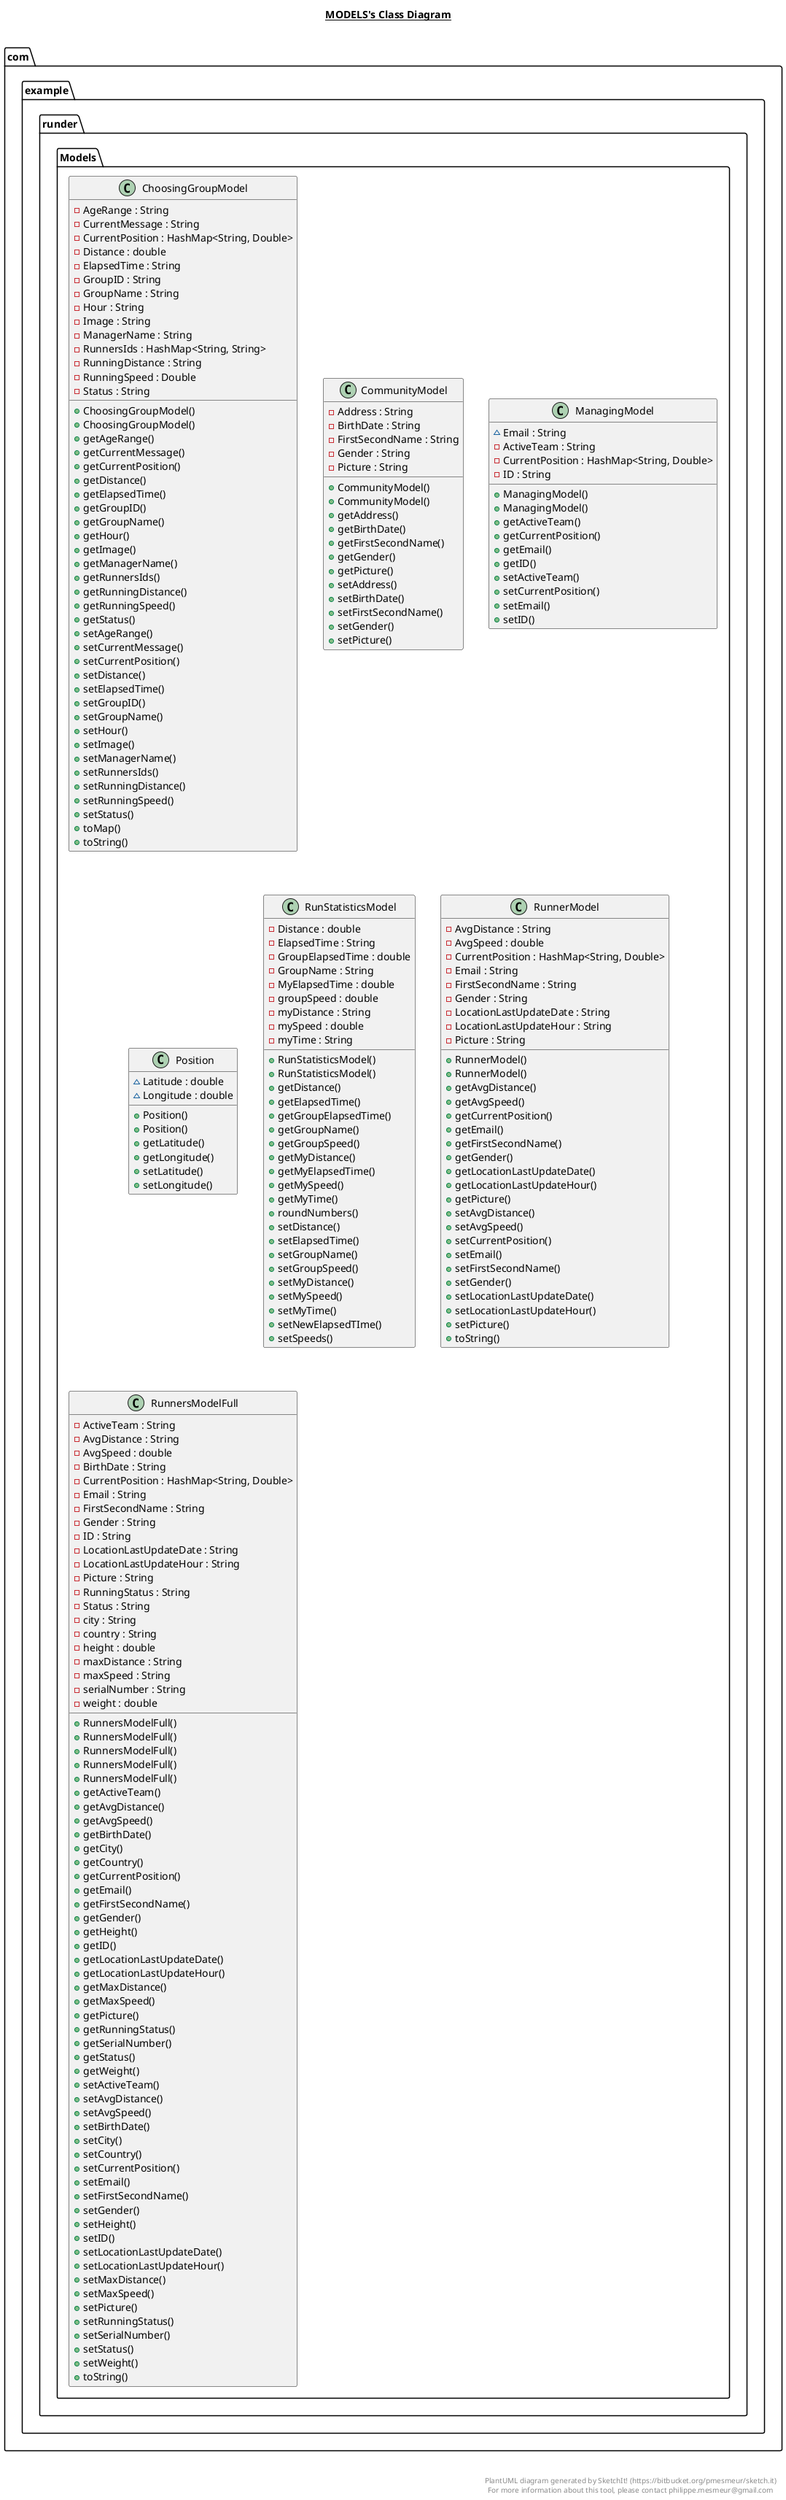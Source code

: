 @startuml

title __MODELS's Class Diagram__\n

  namespace com.example.runder {
    namespace Models {
      class com.example.runder.Models.ChoosingGroupModel {
          - AgeRange : String
          - CurrentMessage : String
          - CurrentPosition : HashMap<String, Double>
          - Distance : double
          - ElapsedTime : String
          - GroupID : String
          - GroupName : String
          - Hour : String
          - Image : String
          - ManagerName : String
          - RunnersIds : HashMap<String, String>
          - RunningDistance : String
          - RunningSpeed : Double
          - Status : String
          + ChoosingGroupModel()
          + ChoosingGroupModel()
          + getAgeRange()
          + getCurrentMessage()
          + getCurrentPosition()
          + getDistance()
          + getElapsedTime()
          + getGroupID()
          + getGroupName()
          + getHour()
          + getImage()
          + getManagerName()
          + getRunnersIds()
          + getRunningDistance()
          + getRunningSpeed()
          + getStatus()
          + setAgeRange()
          + setCurrentMessage()
          + setCurrentPosition()
          + setDistance()
          + setElapsedTime()
          + setGroupID()
          + setGroupName()
          + setHour()
          + setImage()
          + setManagerName()
          + setRunnersIds()
          + setRunningDistance()
          + setRunningSpeed()
          + setStatus()
          + toMap()
          + toString()
      }
    }
  }
  

  namespace com.example.runder {
    namespace Models {
      class com.example.runder.Models.CommunityModel {
          - Address : String
          - BirthDate : String
          - FirstSecondName : String
          - Gender : String
          - Picture : String
          + CommunityModel()
          + CommunityModel()
          + getAddress()
          + getBirthDate()
          + getFirstSecondName()
          + getGender()
          + getPicture()
          + setAddress()
          + setBirthDate()
          + setFirstSecondName()
          + setGender()
          + setPicture()
      }
    }
  }
  

  namespace com.example.runder {
    namespace Models {
      class com.example.runder.Models.ManagingModel {
          ~ Email : String
          - ActiveTeam : String
          - CurrentPosition : HashMap<String, Double>
          - ID : String
          + ManagingModel()
          + ManagingModel()
          + getActiveTeam()
          + getCurrentPosition()
          + getEmail()
          + getID()
          + setActiveTeam()
          + setCurrentPosition()
          + setEmail()
          + setID()
      }
    }
  }
  

  namespace com.example.runder {
    namespace Models {
      class com.example.runder.Models.Position {
          ~ Latitude : double
          ~ Longitude : double
          + Position()
          + Position()
          + getLatitude()
          + getLongitude()
          + setLatitude()
          + setLongitude()
      }
    }
  }
  

  namespace com.example.runder {
    namespace Models {
      class com.example.runder.Models.RunStatisticsModel {
          - Distance : double
          - ElapsedTime : String
          - GroupElapsedTime : double
          - GroupName : String
          - MyElapsedTime : double
          - groupSpeed : double
          - myDistance : String
          - mySpeed : double
          - myTime : String
          + RunStatisticsModel()
          + RunStatisticsModel()
          + getDistance()
          + getElapsedTime()
          + getGroupElapsedTime()
          + getGroupName()
          + getGroupSpeed()
          + getMyDistance()
          + getMyElapsedTime()
          + getMySpeed()
          + getMyTime()
          + roundNumbers()
          + setDistance()
          + setElapsedTime()
          + setGroupName()
          + setGroupSpeed()
          + setMyDistance()
          + setMySpeed()
          + setMyTime()
          + setNewElapsedTIme()
          + setSpeeds()
      }
    }
  }
  

  namespace com.example.runder {
    namespace Models {
      class com.example.runder.Models.RunnerModel {
          - AvgDistance : String
          - AvgSpeed : double
          - CurrentPosition : HashMap<String, Double>
          - Email : String
          - FirstSecondName : String
          - Gender : String
          - LocationLastUpdateDate : String
          - LocationLastUpdateHour : String
          - Picture : String
          + RunnerModel()
          + RunnerModel()
          + getAvgDistance()
          + getAvgSpeed()
          + getCurrentPosition()
          + getEmail()
          + getFirstSecondName()
          + getGender()
          + getLocationLastUpdateDate()
          + getLocationLastUpdateHour()
          + getPicture()
          + setAvgDistance()
          + setAvgSpeed()
          + setCurrentPosition()
          + setEmail()
          + setFirstSecondName()
          + setGender()
          + setLocationLastUpdateDate()
          + setLocationLastUpdateHour()
          + setPicture()
          + toString()
      }
    }
  }
  

  namespace com.example.runder {
    namespace Models {
      class com.example.runder.Models.RunnersModelFull {
          - ActiveTeam : String
          - AvgDistance : String
          - AvgSpeed : double
          - BirthDate : String
          - CurrentPosition : HashMap<String, Double>
          - Email : String
          - FirstSecondName : String
          - Gender : String
          - ID : String
          - LocationLastUpdateDate : String
          - LocationLastUpdateHour : String
          - Picture : String
          - RunningStatus : String
          - Status : String
          - city : String
          - country : String
          - height : double
          - maxDistance : String
          - maxSpeed : String
          - serialNumber : String
          - weight : double
          + RunnersModelFull()
          + RunnersModelFull()
          + RunnersModelFull()
          + RunnersModelFull()
          + RunnersModelFull()
          + getActiveTeam()
          + getAvgDistance()
          + getAvgSpeed()
          + getBirthDate()
          + getCity()
          + getCountry()
          + getCurrentPosition()
          + getEmail()
          + getFirstSecondName()
          + getGender()
          + getHeight()
          + getID()
          + getLocationLastUpdateDate()
          + getLocationLastUpdateHour()
          + getMaxDistance()
          + getMaxSpeed()
          + getPicture()
          + getRunningStatus()
          + getSerialNumber()
          + getStatus()
          + getWeight()
          + setActiveTeam()
          + setAvgDistance()
          + setAvgSpeed()
          + setBirthDate()
          + setCity()
          + setCountry()
          + setCurrentPosition()
          + setEmail()
          + setFirstSecondName()
          + setGender()
          + setHeight()
          + setID()
          + setLocationLastUpdateDate()
          + setLocationLastUpdateHour()
          + setMaxDistance()
          + setMaxSpeed()
          + setPicture()
          + setRunningStatus()
          + setSerialNumber()
          + setStatus()
          + setWeight()
          + toString()
      }
    }
  }
  



right footer


PlantUML diagram generated by SketchIt! (https://bitbucket.org/pmesmeur/sketch.it)
For more information about this tool, please contact philippe.mesmeur@gmail.com
endfooter

@enduml
